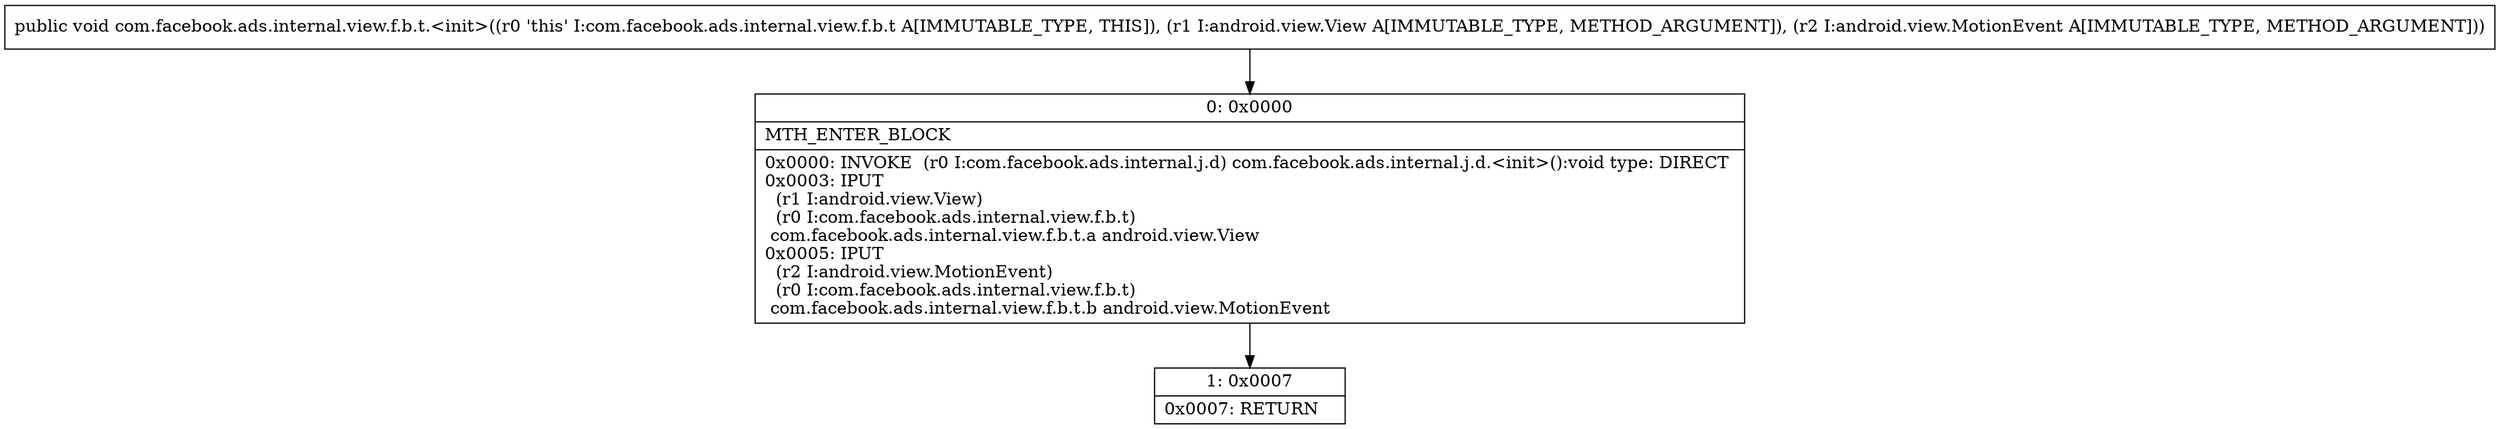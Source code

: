 digraph "CFG forcom.facebook.ads.internal.view.f.b.t.\<init\>(Landroid\/view\/View;Landroid\/view\/MotionEvent;)V" {
Node_0 [shape=record,label="{0\:\ 0x0000|MTH_ENTER_BLOCK\l|0x0000: INVOKE  (r0 I:com.facebook.ads.internal.j.d) com.facebook.ads.internal.j.d.\<init\>():void type: DIRECT \l0x0003: IPUT  \l  (r1 I:android.view.View)\l  (r0 I:com.facebook.ads.internal.view.f.b.t)\l com.facebook.ads.internal.view.f.b.t.a android.view.View \l0x0005: IPUT  \l  (r2 I:android.view.MotionEvent)\l  (r0 I:com.facebook.ads.internal.view.f.b.t)\l com.facebook.ads.internal.view.f.b.t.b android.view.MotionEvent \l}"];
Node_1 [shape=record,label="{1\:\ 0x0007|0x0007: RETURN   \l}"];
MethodNode[shape=record,label="{public void com.facebook.ads.internal.view.f.b.t.\<init\>((r0 'this' I:com.facebook.ads.internal.view.f.b.t A[IMMUTABLE_TYPE, THIS]), (r1 I:android.view.View A[IMMUTABLE_TYPE, METHOD_ARGUMENT]), (r2 I:android.view.MotionEvent A[IMMUTABLE_TYPE, METHOD_ARGUMENT])) }"];
MethodNode -> Node_0;
Node_0 -> Node_1;
}


